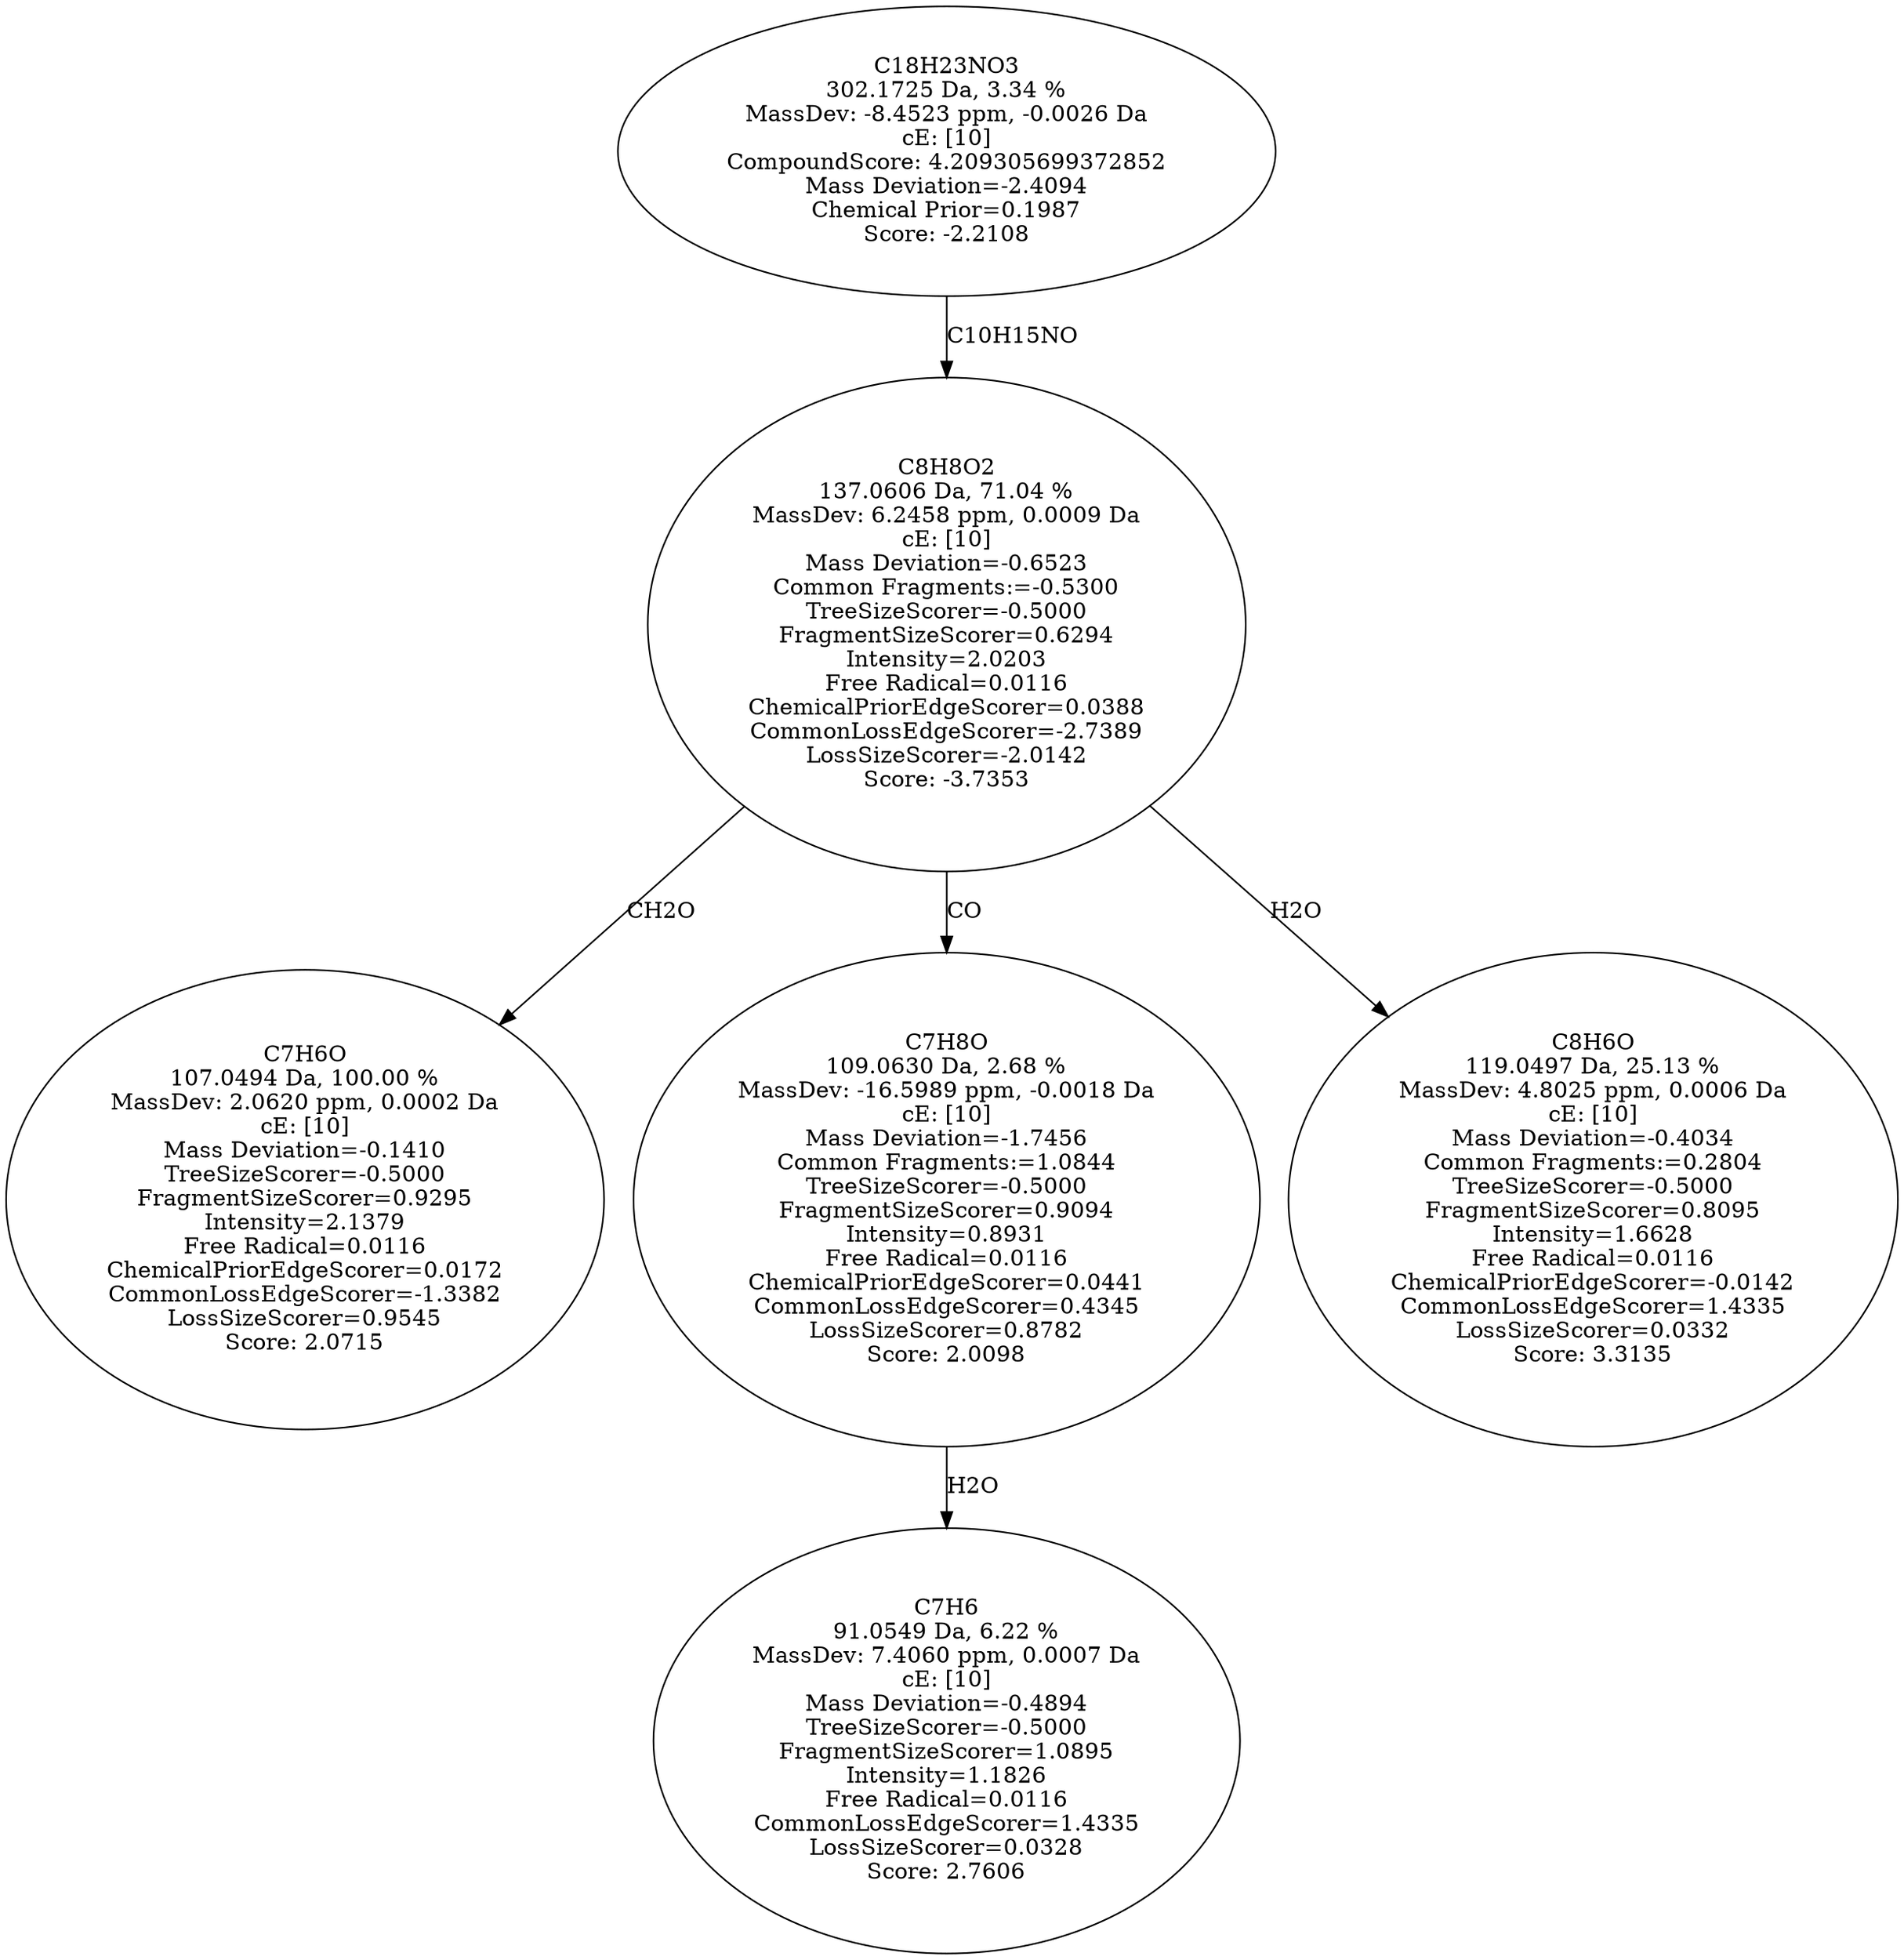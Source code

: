 strict digraph {
v1 [label="C7H6O\n107.0494 Da, 100.00 %\nMassDev: 2.0620 ppm, 0.0002 Da\ncE: [10]\nMass Deviation=-0.1410\nTreeSizeScorer=-0.5000\nFragmentSizeScorer=0.9295\nIntensity=2.1379\nFree Radical=0.0116\nChemicalPriorEdgeScorer=0.0172\nCommonLossEdgeScorer=-1.3382\nLossSizeScorer=0.9545\nScore: 2.0715"];
v2 [label="C7H6\n91.0549 Da, 6.22 %\nMassDev: 7.4060 ppm, 0.0007 Da\ncE: [10]\nMass Deviation=-0.4894\nTreeSizeScorer=-0.5000\nFragmentSizeScorer=1.0895\nIntensity=1.1826\nFree Radical=0.0116\nCommonLossEdgeScorer=1.4335\nLossSizeScorer=0.0328\nScore: 2.7606"];
v3 [label="C7H8O\n109.0630 Da, 2.68 %\nMassDev: -16.5989 ppm, -0.0018 Da\ncE: [10]\nMass Deviation=-1.7456\nCommon Fragments:=1.0844\nTreeSizeScorer=-0.5000\nFragmentSizeScorer=0.9094\nIntensity=0.8931\nFree Radical=0.0116\nChemicalPriorEdgeScorer=0.0441\nCommonLossEdgeScorer=0.4345\nLossSizeScorer=0.8782\nScore: 2.0098"];
v4 [label="C8H6O\n119.0497 Da, 25.13 %\nMassDev: 4.8025 ppm, 0.0006 Da\ncE: [10]\nMass Deviation=-0.4034\nCommon Fragments:=0.2804\nTreeSizeScorer=-0.5000\nFragmentSizeScorer=0.8095\nIntensity=1.6628\nFree Radical=0.0116\nChemicalPriorEdgeScorer=-0.0142\nCommonLossEdgeScorer=1.4335\nLossSizeScorer=0.0332\nScore: 3.3135"];
v5 [label="C8H8O2\n137.0606 Da, 71.04 %\nMassDev: 6.2458 ppm, 0.0009 Da\ncE: [10]\nMass Deviation=-0.6523\nCommon Fragments:=-0.5300\nTreeSizeScorer=-0.5000\nFragmentSizeScorer=0.6294\nIntensity=2.0203\nFree Radical=0.0116\nChemicalPriorEdgeScorer=0.0388\nCommonLossEdgeScorer=-2.7389\nLossSizeScorer=-2.0142\nScore: -3.7353"];
v6 [label="C18H23NO3\n302.1725 Da, 3.34 %\nMassDev: -8.4523 ppm, -0.0026 Da\ncE: [10]\nCompoundScore: 4.209305699372852\nMass Deviation=-2.4094\nChemical Prior=0.1987\nScore: -2.2108"];
v5 -> v1 [label="CH2O"];
v3 -> v2 [label="H2O"];
v5 -> v3 [label="CO"];
v5 -> v4 [label="H2O"];
v6 -> v5 [label="C10H15NO"];
}